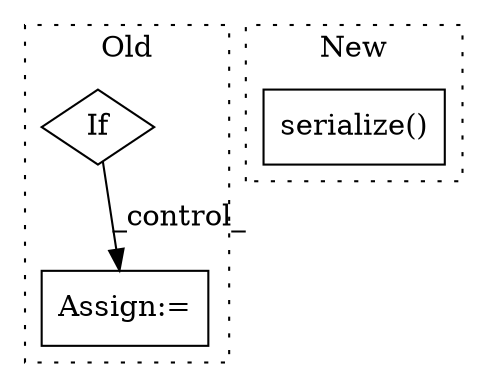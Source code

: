 digraph G {
subgraph cluster0 {
1 [label="If" a="96" s="13362" l="3" shape="diamond"];
3 [label="Assign:=" a="68" s="13409" l="3" shape="box"];
label = "Old";
style="dotted";
}
subgraph cluster1 {
2 [label="serialize()" a="75" s="10118" l="43" shape="box"];
label = "New";
style="dotted";
}
1 -> 3 [label="_control_"];
}